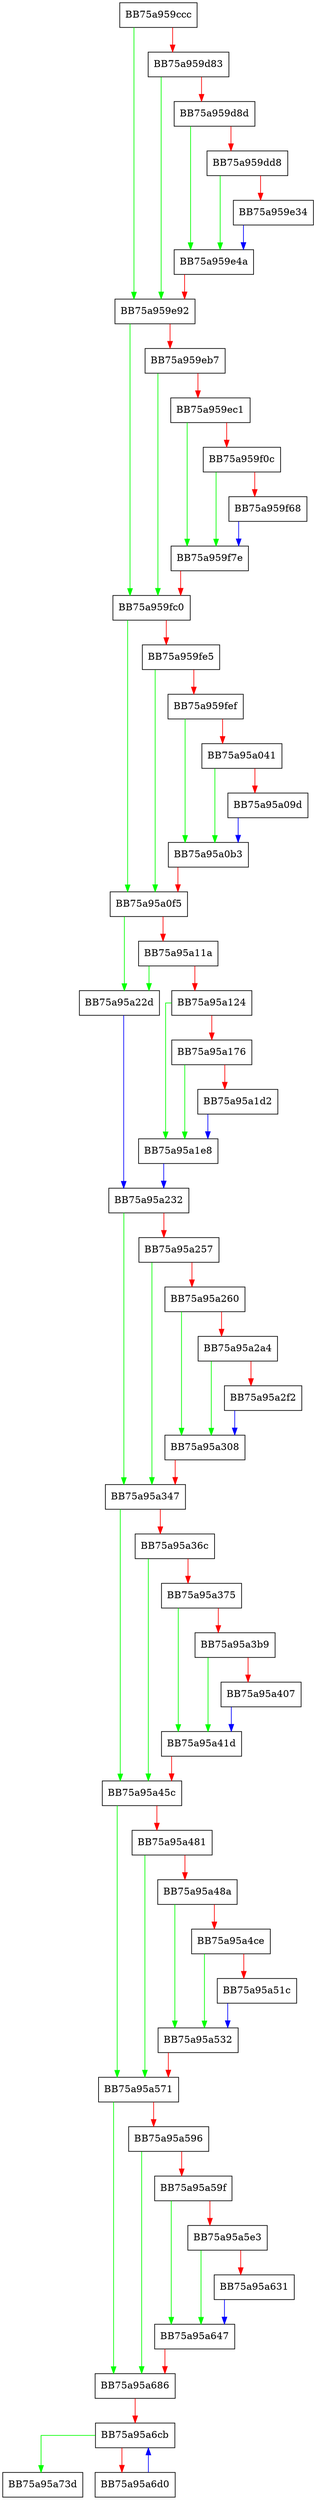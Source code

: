 digraph _print_config_params {
  node [shape="box"];
  graph [splines=ortho];
  BB75a959ccc -> BB75a959e92 [color="green"];
  BB75a959ccc -> BB75a959d83 [color="red"];
  BB75a959d83 -> BB75a959e92 [color="green"];
  BB75a959d83 -> BB75a959d8d [color="red"];
  BB75a959d8d -> BB75a959e4a [color="green"];
  BB75a959d8d -> BB75a959dd8 [color="red"];
  BB75a959dd8 -> BB75a959e4a [color="green"];
  BB75a959dd8 -> BB75a959e34 [color="red"];
  BB75a959e34 -> BB75a959e4a [color="blue"];
  BB75a959e4a -> BB75a959e92 [color="red"];
  BB75a959e92 -> BB75a959fc0 [color="green"];
  BB75a959e92 -> BB75a959eb7 [color="red"];
  BB75a959eb7 -> BB75a959fc0 [color="green"];
  BB75a959eb7 -> BB75a959ec1 [color="red"];
  BB75a959ec1 -> BB75a959f7e [color="green"];
  BB75a959ec1 -> BB75a959f0c [color="red"];
  BB75a959f0c -> BB75a959f7e [color="green"];
  BB75a959f0c -> BB75a959f68 [color="red"];
  BB75a959f68 -> BB75a959f7e [color="blue"];
  BB75a959f7e -> BB75a959fc0 [color="red"];
  BB75a959fc0 -> BB75a95a0f5 [color="green"];
  BB75a959fc0 -> BB75a959fe5 [color="red"];
  BB75a959fe5 -> BB75a95a0f5 [color="green"];
  BB75a959fe5 -> BB75a959fef [color="red"];
  BB75a959fef -> BB75a95a0b3 [color="green"];
  BB75a959fef -> BB75a95a041 [color="red"];
  BB75a95a041 -> BB75a95a0b3 [color="green"];
  BB75a95a041 -> BB75a95a09d [color="red"];
  BB75a95a09d -> BB75a95a0b3 [color="blue"];
  BB75a95a0b3 -> BB75a95a0f5 [color="red"];
  BB75a95a0f5 -> BB75a95a22d [color="green"];
  BB75a95a0f5 -> BB75a95a11a [color="red"];
  BB75a95a11a -> BB75a95a22d [color="green"];
  BB75a95a11a -> BB75a95a124 [color="red"];
  BB75a95a124 -> BB75a95a1e8 [color="green"];
  BB75a95a124 -> BB75a95a176 [color="red"];
  BB75a95a176 -> BB75a95a1e8 [color="green"];
  BB75a95a176 -> BB75a95a1d2 [color="red"];
  BB75a95a1d2 -> BB75a95a1e8 [color="blue"];
  BB75a95a1e8 -> BB75a95a232 [color="blue"];
  BB75a95a22d -> BB75a95a232 [color="blue"];
  BB75a95a232 -> BB75a95a347 [color="green"];
  BB75a95a232 -> BB75a95a257 [color="red"];
  BB75a95a257 -> BB75a95a347 [color="green"];
  BB75a95a257 -> BB75a95a260 [color="red"];
  BB75a95a260 -> BB75a95a308 [color="green"];
  BB75a95a260 -> BB75a95a2a4 [color="red"];
  BB75a95a2a4 -> BB75a95a308 [color="green"];
  BB75a95a2a4 -> BB75a95a2f2 [color="red"];
  BB75a95a2f2 -> BB75a95a308 [color="blue"];
  BB75a95a308 -> BB75a95a347 [color="red"];
  BB75a95a347 -> BB75a95a45c [color="green"];
  BB75a95a347 -> BB75a95a36c [color="red"];
  BB75a95a36c -> BB75a95a45c [color="green"];
  BB75a95a36c -> BB75a95a375 [color="red"];
  BB75a95a375 -> BB75a95a41d [color="green"];
  BB75a95a375 -> BB75a95a3b9 [color="red"];
  BB75a95a3b9 -> BB75a95a41d [color="green"];
  BB75a95a3b9 -> BB75a95a407 [color="red"];
  BB75a95a407 -> BB75a95a41d [color="blue"];
  BB75a95a41d -> BB75a95a45c [color="red"];
  BB75a95a45c -> BB75a95a571 [color="green"];
  BB75a95a45c -> BB75a95a481 [color="red"];
  BB75a95a481 -> BB75a95a571 [color="green"];
  BB75a95a481 -> BB75a95a48a [color="red"];
  BB75a95a48a -> BB75a95a532 [color="green"];
  BB75a95a48a -> BB75a95a4ce [color="red"];
  BB75a95a4ce -> BB75a95a532 [color="green"];
  BB75a95a4ce -> BB75a95a51c [color="red"];
  BB75a95a51c -> BB75a95a532 [color="blue"];
  BB75a95a532 -> BB75a95a571 [color="red"];
  BB75a95a571 -> BB75a95a686 [color="green"];
  BB75a95a571 -> BB75a95a596 [color="red"];
  BB75a95a596 -> BB75a95a686 [color="green"];
  BB75a95a596 -> BB75a95a59f [color="red"];
  BB75a95a59f -> BB75a95a647 [color="green"];
  BB75a95a59f -> BB75a95a5e3 [color="red"];
  BB75a95a5e3 -> BB75a95a647 [color="green"];
  BB75a95a5e3 -> BB75a95a631 [color="red"];
  BB75a95a631 -> BB75a95a647 [color="blue"];
  BB75a95a647 -> BB75a95a686 [color="red"];
  BB75a95a686 -> BB75a95a6cb [color="red"];
  BB75a95a6cb -> BB75a95a73d [color="green"];
  BB75a95a6cb -> BB75a95a6d0 [color="red"];
  BB75a95a6d0 -> BB75a95a6cb [color="blue"];
}
